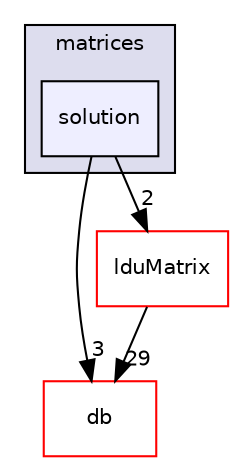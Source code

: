 digraph "src/OpenFOAM/matrices/solution" {
  bgcolor=transparent;
  compound=true
  node [ fontsize="10", fontname="Helvetica"];
  edge [ labelfontsize="10", labelfontname="Helvetica"];
  subgraph clusterdir_b07477ab37bc0cd7eb28fb569c691c21 {
    graph [ bgcolor="#ddddee", pencolor="black", label="matrices" fontname="Helvetica", fontsize="10", URL="dir_b07477ab37bc0cd7eb28fb569c691c21.html"]
  dir_e043f781fbba872389f1398d9741fda4 [shape=box, label="solution", style="filled", fillcolor="#eeeeff", pencolor="black", URL="dir_e043f781fbba872389f1398d9741fda4.html"];
  }
  dir_63c634f7a7cfd679ac26c67fb30fc32f [shape=box label="db" color="red" URL="dir_63c634f7a7cfd679ac26c67fb30fc32f.html"];
  dir_bce8a1f1efa9a7681b85c119e7b79042 [shape=box label="lduMatrix" color="red" URL="dir_bce8a1f1efa9a7681b85c119e7b79042.html"];
  dir_bce8a1f1efa9a7681b85c119e7b79042->dir_63c634f7a7cfd679ac26c67fb30fc32f [headlabel="29", labeldistance=1.5 headhref="dir_002137_001952.html"];
  dir_e043f781fbba872389f1398d9741fda4->dir_63c634f7a7cfd679ac26c67fb30fc32f [headlabel="3", labeldistance=1.5 headhref="dir_002216_001952.html"];
  dir_e043f781fbba872389f1398d9741fda4->dir_bce8a1f1efa9a7681b85c119e7b79042 [headlabel="2", labeldistance=1.5 headhref="dir_002216_002137.html"];
}

